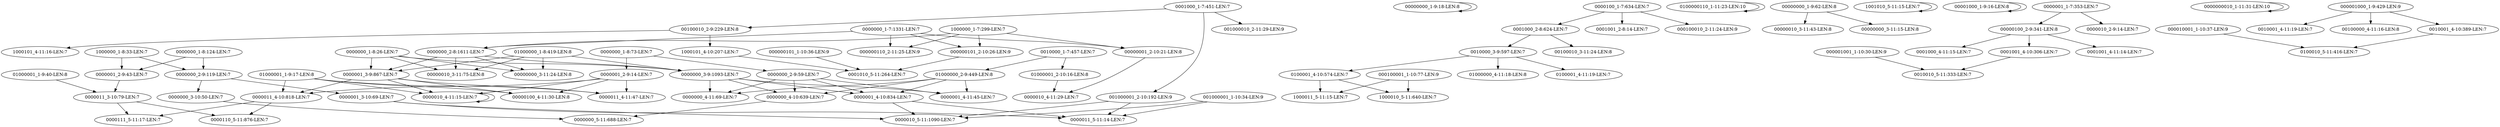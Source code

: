 digraph G {
    "00100010_2-9:229-LEN:8" -> "1000101_4-11:16-LEN:7";
    "00100010_2-9:229-LEN:8" -> "1000101_4-10:207-LEN:7";
    "00000000_1-9:18-LEN:8" -> "00000000_1-9:18-LEN:8";
    "0001000_2-8:624-LEN:7" -> "0010000_3-9:597-LEN:7";
    "0001000_2-8:624-LEN:7" -> "00100010_3-11:24-LEN:8";
    "01000001_1-9:17-LEN:8" -> "00000100_4-11:30-LEN:8";
    "01000001_1-9:17-LEN:8" -> "0000011_4-11:47-LEN:7";
    "01000001_1-9:17-LEN:8" -> "0000010_4-11:15-LEN:7";
    "01000001_1-9:17-LEN:8" -> "0000011_4-10:818-LEN:7";
    "0000000_2-8:1611-LEN:7" -> "00000010_3-11:75-LEN:8";
    "0000000_2-8:1611-LEN:7" -> "0000001_3-9:867-LEN:7";
    "0000000_2-8:1611-LEN:7" -> "0000000_3-9:1093-LEN:7";
    "0000000_2-8:1611-LEN:7" -> "00000000_3-11:24-LEN:8";
    "0100001_4-10:574-LEN:7" -> "1000011_5-11:15-LEN:7";
    "0100001_4-10:574-LEN:7" -> "1000010_5-11:640-LEN:7";
    "01000001_1-9:40-LEN:8" -> "0000011_3-10:79-LEN:7";
    "0010000_3-9:597-LEN:7" -> "0100001_4-10:574-LEN:7";
    "0010000_3-9:597-LEN:7" -> "01000000_4-11:18-LEN:8";
    "0010000_3-9:597-LEN:7" -> "0100001_4-11:19-LEN:7";
    "0000000_3-10:50-LEN:7" -> "0000000_5-11:688-LEN:7";
    "0000001_4-10:834-LEN:7" -> "0000011_5-11:14-LEN:7";
    "0000001_4-10:834-LEN:7" -> "0000010_5-11:1090-LEN:7";
    "0100000110_1-11:23-LEN:10" -> "0100000110_1-11:23-LEN:10";
    "00000000_1-9:62-LEN:8" -> "00000010_3-11:43-LEN:8";
    "00000000_1-9:62-LEN:8" -> "00000000_3-11:15-LEN:8";
    "01000001_2-10:16-LEN:8" -> "0000010_4-11:29-LEN:7";
    "1001010_5-11:15-LEN:7" -> "1001010_5-11:15-LEN:7";
    "1000000_1-7:299-LEN:7" -> "0000000_2-8:1611-LEN:7";
    "1000000_1-7:299-LEN:7" -> "000000110_2-11:25-LEN:9";
    "1000000_1-7:299-LEN:7" -> "000000101_2-10:26-LEN:9";
    "1000000_1-7:299-LEN:7" -> "00000001_2-10:21-LEN:8";
    "0000011_3-10:79-LEN:7" -> "0000111_5-11:17-LEN:7";
    "0000011_3-10:79-LEN:7" -> "0000110_5-11:876-LEN:7";
    "00001000_1-9:16-LEN:8" -> "00001000_1-9:16-LEN:8";
    "00000100_2-9:341-LEN:8" -> "0001000_4-11:15-LEN:7";
    "00000100_2-9:341-LEN:8" -> "0001001_4-10:306-LEN:7";
    "00000100_2-9:341-LEN:8" -> "0001001_4-11:14-LEN:7";
    "0000001_3-10:69-LEN:7" -> "0000011_5-11:14-LEN:7";
    "0000001_3-10:69-LEN:7" -> "0000010_5-11:1090-LEN:7";
    "0000001_2-9:14-LEN:7" -> "00000100_4-11:30-LEN:8";
    "0000001_2-9:14-LEN:7" -> "0000011_4-11:47-LEN:7";
    "0000001_2-9:14-LEN:7" -> "0000010_4-11:15-LEN:7";
    "0000001_2-9:14-LEN:7" -> "0000011_4-10:818-LEN:7";
    "0001001_4-10:306-LEN:7" -> "0010010_5-11:333-LEN:7";
    "0000000_4-10:639-LEN:7" -> "0000000_5-11:688-LEN:7";
    "0000001_3-9:867-LEN:7" -> "00000100_4-11:30-LEN:8";
    "0000001_3-9:867-LEN:7" -> "0000011_4-11:47-LEN:7";
    "0000001_3-9:867-LEN:7" -> "0000010_4-11:15-LEN:7";
    "0000001_3-9:867-LEN:7" -> "0000011_4-10:818-LEN:7";
    "01000000_1-8:419-LEN:8" -> "00000010_3-11:75-LEN:8";
    "01000000_1-8:419-LEN:8" -> "0000001_3-9:867-LEN:7";
    "01000000_1-8:419-LEN:8" -> "0000000_3-9:1093-LEN:7";
    "01000000_1-8:419-LEN:8" -> "00000000_3-11:24-LEN:8";
    "0000000_2-9:59-LEN:7" -> "0000001_4-10:834-LEN:7";
    "0000000_2-9:59-LEN:7" -> "0000001_4-11:45-LEN:7";
    "0000000_2-9:59-LEN:7" -> "0000000_4-10:639-LEN:7";
    "0000000_2-9:59-LEN:7" -> "0000000_4-11:69-LEN:7";
    "000000101_1-10:36-LEN:9" -> "0001010_5-11:264-LEN:7";
    "000000101_2-10:26-LEN:9" -> "0001010_5-11:264-LEN:7";
    "001000001_2-10:192-LEN:9" -> "0000011_5-11:14-LEN:7";
    "001000001_2-10:192-LEN:9" -> "0000010_5-11:1090-LEN:7";
    "0000000_3-9:1093-LEN:7" -> "0000001_4-10:834-LEN:7";
    "0000000_3-9:1093-LEN:7" -> "0000001_4-11:45-LEN:7";
    "0000000_3-9:1093-LEN:7" -> "0000000_4-10:639-LEN:7";
    "0000000_3-9:1093-LEN:7" -> "0000000_4-11:69-LEN:7";
    "0001000_1-7:451-LEN:7" -> "00100010_2-9:229-LEN:8";
    "0001000_1-7:451-LEN:7" -> "001000010_2-11:29-LEN:9";
    "0001000_1-7:451-LEN:7" -> "001000001_2-10:192-LEN:9";
    "0000000010_1-11:31-LEN:10" -> "0000000010_1-11:31-LEN:10";
    "0000100_1-7:634-LEN:7" -> "0001000_2-8:624-LEN:7";
    "0000100_1-7:634-LEN:7" -> "0001001_2-8:14-LEN:7";
    "0000100_1-7:634-LEN:7" -> "000100010_2-11:24-LEN:9";
    "00000001_2-10:21-LEN:8" -> "0000010_4-11:29-LEN:7";
    "01000000_2-9:449-LEN:8" -> "0000001_4-10:834-LEN:7";
    "01000000_2-9:449-LEN:8" -> "0000001_4-11:45-LEN:7";
    "01000000_2-9:449-LEN:8" -> "0000000_4-10:639-LEN:7";
    "01000000_2-9:449-LEN:8" -> "0000000_4-11:69-LEN:7";
    "0000001_2-9:43-LEN:7" -> "0000011_3-10:79-LEN:7";
    "0000010_4-11:15-LEN:7" -> "0000010_4-11:15-LEN:7";
    "000010001_1-10:37-LEN:9" -> "0100010_5-11:416-LEN:7";
    "0000000_1-7:1331-LEN:7" -> "0000000_2-8:1611-LEN:7";
    "0000000_1-7:1331-LEN:7" -> "000000110_2-11:25-LEN:9";
    "0000000_1-7:1331-LEN:7" -> "000000101_2-10:26-LEN:9";
    "0000000_1-7:1331-LEN:7" -> "00000001_2-10:21-LEN:8";
    "1000101_4-10:207-LEN:7" -> "0001010_5-11:264-LEN:7";
    "0010000_1-7:457-LEN:7" -> "01000001_2-10:16-LEN:8";
    "0010000_1-7:457-LEN:7" -> "01000000_2-9:449-LEN:8";
    "0000000_2-9:119-LEN:7" -> "0000000_3-10:50-LEN:7";
    "0000000_2-9:119-LEN:7" -> "0000001_3-10:69-LEN:7";
    "000001000_1-9:429-LEN:9" -> "0010001_4-11:19-LEN:7";
    "000001000_1-9:429-LEN:9" -> "00100000_4-11:16-LEN:8";
    "000001000_1-9:429-LEN:9" -> "0010001_4-10:389-LEN:7";
    "0000000_1-8:73-LEN:7" -> "0000001_2-9:14-LEN:7";
    "0000000_1-8:73-LEN:7" -> "0000000_2-9:59-LEN:7";
    "000001001_1-10:30-LEN:9" -> "0010010_5-11:333-LEN:7";
    "0010001_4-10:389-LEN:7" -> "0100010_5-11:416-LEN:7";
    "0000011_4-10:818-LEN:7" -> "0000111_5-11:17-LEN:7";
    "0000011_4-10:818-LEN:7" -> "0000110_5-11:876-LEN:7";
    "0000000_1-8:26-LEN:7" -> "00000010_3-11:75-LEN:8";
    "0000000_1-8:26-LEN:7" -> "0000001_3-9:867-LEN:7";
    "0000000_1-8:26-LEN:7" -> "0000000_3-9:1093-LEN:7";
    "0000000_1-8:26-LEN:7" -> "00000000_3-11:24-LEN:8";
    "0000000_1-8:124-LEN:7" -> "0000001_2-9:43-LEN:7";
    "0000000_1-8:124-LEN:7" -> "0000000_2-9:119-LEN:7";
    "0000001_1-7:353-LEN:7" -> "00000100_2-9:341-LEN:8";
    "0000001_1-7:353-LEN:7" -> "0000010_2-9:14-LEN:7";
    "1000000_1-8:33-LEN:7" -> "0000001_2-9:43-LEN:7";
    "1000000_1-8:33-LEN:7" -> "0000000_2-9:119-LEN:7";
    "000100001_1-10:77-LEN:9" -> "1000011_5-11:15-LEN:7";
    "000100001_1-10:77-LEN:9" -> "1000010_5-11:640-LEN:7";
    "001000001_1-10:34-LEN:9" -> "0000011_5-11:14-LEN:7";
    "001000001_1-10:34-LEN:9" -> "0000010_5-11:1090-LEN:7";
}
